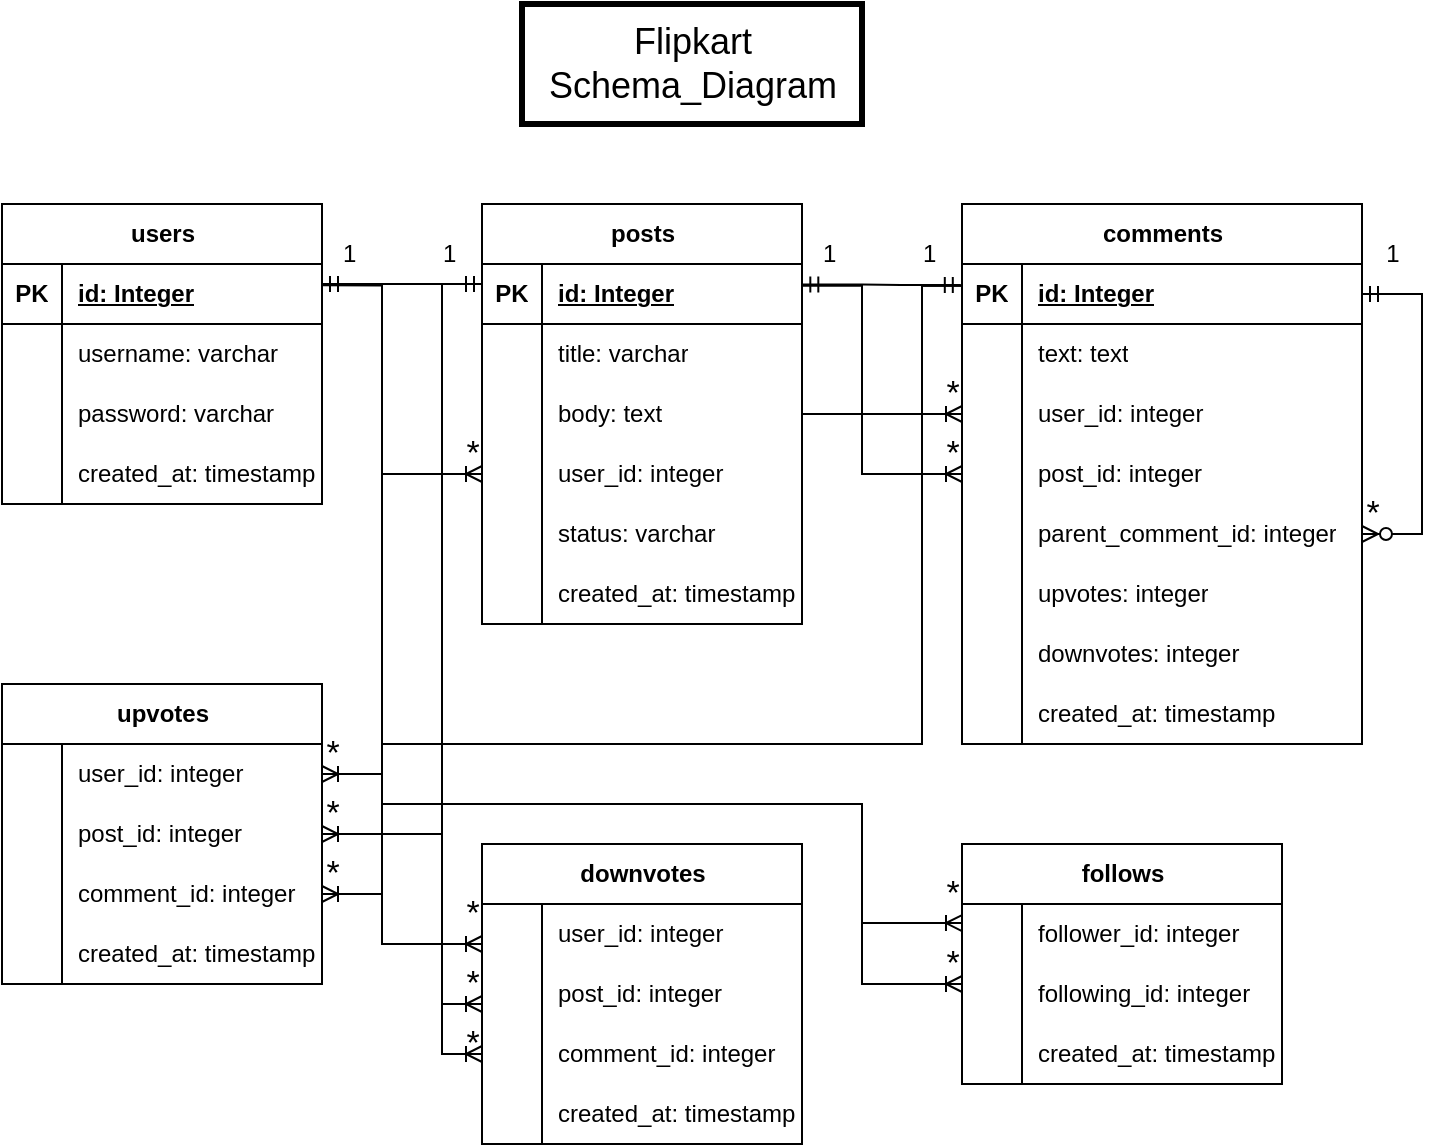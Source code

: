 <mxfile version="21.2.0" type="github">
  <diagram name="Page-1" id="74h5eq18-0JXJP73Q0yJ">
    <mxGraphModel dx="1272" dy="821" grid="1" gridSize="10" guides="1" tooltips="1" connect="1" arrows="1" fold="1" page="1" pageScale="1" pageWidth="850" pageHeight="1100" math="0" shadow="0">
      <root>
        <mxCell id="0" />
        <mxCell id="1" parent="0" />
        <mxCell id="cVCFdXQ4bAkMoIGnFbqg-1" value="users" style="shape=table;startSize=30;container=1;collapsible=1;childLayout=tableLayout;fixedRows=1;rowLines=0;fontStyle=1;align=center;resizeLast=1;html=1;" vertex="1" parent="1">
          <mxGeometry x="90" y="120" width="160" height="150" as="geometry" />
        </mxCell>
        <mxCell id="cVCFdXQ4bAkMoIGnFbqg-2" value="" style="shape=tableRow;horizontal=0;startSize=0;swimlaneHead=0;swimlaneBody=0;fillColor=none;collapsible=0;dropTarget=0;points=[[0,0.5],[1,0.5]];portConstraint=eastwest;top=0;left=0;right=0;bottom=1;" vertex="1" parent="cVCFdXQ4bAkMoIGnFbqg-1">
          <mxGeometry y="30" width="160" height="30" as="geometry" />
        </mxCell>
        <mxCell id="cVCFdXQ4bAkMoIGnFbqg-3" value="PK" style="shape=partialRectangle;connectable=0;fillColor=none;top=0;left=0;bottom=0;right=0;fontStyle=1;overflow=hidden;whiteSpace=wrap;html=1;" vertex="1" parent="cVCFdXQ4bAkMoIGnFbqg-2">
          <mxGeometry width="30" height="30" as="geometry">
            <mxRectangle width="30" height="30" as="alternateBounds" />
          </mxGeometry>
        </mxCell>
        <mxCell id="cVCFdXQ4bAkMoIGnFbqg-4" value="id: Integer" style="shape=partialRectangle;connectable=0;fillColor=none;top=0;left=0;bottom=0;right=0;align=left;spacingLeft=6;fontStyle=5;overflow=hidden;whiteSpace=wrap;html=1;" vertex="1" parent="cVCFdXQ4bAkMoIGnFbqg-2">
          <mxGeometry x="30" width="130" height="30" as="geometry">
            <mxRectangle width="130" height="30" as="alternateBounds" />
          </mxGeometry>
        </mxCell>
        <mxCell id="cVCFdXQ4bAkMoIGnFbqg-5" value="" style="shape=tableRow;horizontal=0;startSize=0;swimlaneHead=0;swimlaneBody=0;fillColor=none;collapsible=0;dropTarget=0;points=[[0,0.5],[1,0.5]];portConstraint=eastwest;top=0;left=0;right=0;bottom=0;" vertex="1" parent="cVCFdXQ4bAkMoIGnFbqg-1">
          <mxGeometry y="60" width="160" height="30" as="geometry" />
        </mxCell>
        <mxCell id="cVCFdXQ4bAkMoIGnFbqg-6" value="" style="shape=partialRectangle;connectable=0;fillColor=none;top=0;left=0;bottom=0;right=0;editable=1;overflow=hidden;whiteSpace=wrap;html=1;" vertex="1" parent="cVCFdXQ4bAkMoIGnFbqg-5">
          <mxGeometry width="30" height="30" as="geometry">
            <mxRectangle width="30" height="30" as="alternateBounds" />
          </mxGeometry>
        </mxCell>
        <mxCell id="cVCFdXQ4bAkMoIGnFbqg-7" value="username: varchar" style="shape=partialRectangle;connectable=0;fillColor=none;top=0;left=0;bottom=0;right=0;align=left;spacingLeft=6;overflow=hidden;whiteSpace=wrap;html=1;" vertex="1" parent="cVCFdXQ4bAkMoIGnFbqg-5">
          <mxGeometry x="30" width="130" height="30" as="geometry">
            <mxRectangle width="130" height="30" as="alternateBounds" />
          </mxGeometry>
        </mxCell>
        <mxCell id="cVCFdXQ4bAkMoIGnFbqg-8" value="" style="shape=tableRow;horizontal=0;startSize=0;swimlaneHead=0;swimlaneBody=0;fillColor=none;collapsible=0;dropTarget=0;points=[[0,0.5],[1,0.5]];portConstraint=eastwest;top=0;left=0;right=0;bottom=0;" vertex="1" parent="cVCFdXQ4bAkMoIGnFbqg-1">
          <mxGeometry y="90" width="160" height="30" as="geometry" />
        </mxCell>
        <mxCell id="cVCFdXQ4bAkMoIGnFbqg-9" value="" style="shape=partialRectangle;connectable=0;fillColor=none;top=0;left=0;bottom=0;right=0;editable=1;overflow=hidden;whiteSpace=wrap;html=1;" vertex="1" parent="cVCFdXQ4bAkMoIGnFbqg-8">
          <mxGeometry width="30" height="30" as="geometry">
            <mxRectangle width="30" height="30" as="alternateBounds" />
          </mxGeometry>
        </mxCell>
        <mxCell id="cVCFdXQ4bAkMoIGnFbqg-10" value="password: varchar" style="shape=partialRectangle;connectable=0;fillColor=none;top=0;left=0;bottom=0;right=0;align=left;spacingLeft=6;overflow=hidden;whiteSpace=wrap;html=1;" vertex="1" parent="cVCFdXQ4bAkMoIGnFbqg-8">
          <mxGeometry x="30" width="130" height="30" as="geometry">
            <mxRectangle width="130" height="30" as="alternateBounds" />
          </mxGeometry>
        </mxCell>
        <mxCell id="cVCFdXQ4bAkMoIGnFbqg-11" value="" style="shape=tableRow;horizontal=0;startSize=0;swimlaneHead=0;swimlaneBody=0;fillColor=none;collapsible=0;dropTarget=0;points=[[0,0.5],[1,0.5]];portConstraint=eastwest;top=0;left=0;right=0;bottom=0;" vertex="1" parent="cVCFdXQ4bAkMoIGnFbqg-1">
          <mxGeometry y="120" width="160" height="30" as="geometry" />
        </mxCell>
        <mxCell id="cVCFdXQ4bAkMoIGnFbqg-12" value="" style="shape=partialRectangle;connectable=0;fillColor=none;top=0;left=0;bottom=0;right=0;editable=1;overflow=hidden;whiteSpace=wrap;html=1;" vertex="1" parent="cVCFdXQ4bAkMoIGnFbqg-11">
          <mxGeometry width="30" height="30" as="geometry">
            <mxRectangle width="30" height="30" as="alternateBounds" />
          </mxGeometry>
        </mxCell>
        <mxCell id="cVCFdXQ4bAkMoIGnFbqg-13" value="created_at: timestamp" style="shape=partialRectangle;connectable=0;fillColor=none;top=0;left=0;bottom=0;right=0;align=left;spacingLeft=6;overflow=hidden;whiteSpace=wrap;html=1;" vertex="1" parent="cVCFdXQ4bAkMoIGnFbqg-11">
          <mxGeometry x="30" width="130" height="30" as="geometry">
            <mxRectangle width="130" height="30" as="alternateBounds" />
          </mxGeometry>
        </mxCell>
        <mxCell id="cVCFdXQ4bAkMoIGnFbqg-14" value="posts" style="shape=table;startSize=30;container=1;collapsible=1;childLayout=tableLayout;fixedRows=1;rowLines=0;fontStyle=1;align=center;resizeLast=1;html=1;" vertex="1" parent="1">
          <mxGeometry x="330" y="120" width="160" height="210" as="geometry" />
        </mxCell>
        <mxCell id="cVCFdXQ4bAkMoIGnFbqg-15" value="" style="shape=tableRow;horizontal=0;startSize=0;swimlaneHead=0;swimlaneBody=0;fillColor=none;collapsible=0;dropTarget=0;points=[[0,0.5],[1,0.5]];portConstraint=eastwest;top=0;left=0;right=0;bottom=1;" vertex="1" parent="cVCFdXQ4bAkMoIGnFbqg-14">
          <mxGeometry y="30" width="160" height="30" as="geometry" />
        </mxCell>
        <mxCell id="cVCFdXQ4bAkMoIGnFbqg-16" value="PK" style="shape=partialRectangle;connectable=0;fillColor=none;top=0;left=0;bottom=0;right=0;fontStyle=1;overflow=hidden;whiteSpace=wrap;html=1;" vertex="1" parent="cVCFdXQ4bAkMoIGnFbqg-15">
          <mxGeometry width="30" height="30" as="geometry">
            <mxRectangle width="30" height="30" as="alternateBounds" />
          </mxGeometry>
        </mxCell>
        <mxCell id="cVCFdXQ4bAkMoIGnFbqg-17" value="id: Integer" style="shape=partialRectangle;connectable=0;fillColor=none;top=0;left=0;bottom=0;right=0;align=left;spacingLeft=6;fontStyle=5;overflow=hidden;whiteSpace=wrap;html=1;" vertex="1" parent="cVCFdXQ4bAkMoIGnFbqg-15">
          <mxGeometry x="30" width="130" height="30" as="geometry">
            <mxRectangle width="130" height="30" as="alternateBounds" />
          </mxGeometry>
        </mxCell>
        <mxCell id="cVCFdXQ4bAkMoIGnFbqg-18" value="" style="shape=tableRow;horizontal=0;startSize=0;swimlaneHead=0;swimlaneBody=0;fillColor=none;collapsible=0;dropTarget=0;points=[[0,0.5],[1,0.5]];portConstraint=eastwest;top=0;left=0;right=0;bottom=0;" vertex="1" parent="cVCFdXQ4bAkMoIGnFbqg-14">
          <mxGeometry y="60" width="160" height="30" as="geometry" />
        </mxCell>
        <mxCell id="cVCFdXQ4bAkMoIGnFbqg-19" value="" style="shape=partialRectangle;connectable=0;fillColor=none;top=0;left=0;bottom=0;right=0;editable=1;overflow=hidden;whiteSpace=wrap;html=1;" vertex="1" parent="cVCFdXQ4bAkMoIGnFbqg-18">
          <mxGeometry width="30" height="30" as="geometry">
            <mxRectangle width="30" height="30" as="alternateBounds" />
          </mxGeometry>
        </mxCell>
        <mxCell id="cVCFdXQ4bAkMoIGnFbqg-20" value="title: varchar" style="shape=partialRectangle;connectable=0;fillColor=none;top=0;left=0;bottom=0;right=0;align=left;spacingLeft=6;overflow=hidden;whiteSpace=wrap;html=1;" vertex="1" parent="cVCFdXQ4bAkMoIGnFbqg-18">
          <mxGeometry x="30" width="130" height="30" as="geometry">
            <mxRectangle width="130" height="30" as="alternateBounds" />
          </mxGeometry>
        </mxCell>
        <mxCell id="cVCFdXQ4bAkMoIGnFbqg-21" value="" style="shape=tableRow;horizontal=0;startSize=0;swimlaneHead=0;swimlaneBody=0;fillColor=none;collapsible=0;dropTarget=0;points=[[0,0.5],[1,0.5]];portConstraint=eastwest;top=0;left=0;right=0;bottom=0;" vertex="1" parent="cVCFdXQ4bAkMoIGnFbqg-14">
          <mxGeometry y="90" width="160" height="30" as="geometry" />
        </mxCell>
        <mxCell id="cVCFdXQ4bAkMoIGnFbqg-22" value="" style="shape=partialRectangle;connectable=0;fillColor=none;top=0;left=0;bottom=0;right=0;editable=1;overflow=hidden;whiteSpace=wrap;html=1;" vertex="1" parent="cVCFdXQ4bAkMoIGnFbqg-21">
          <mxGeometry width="30" height="30" as="geometry">
            <mxRectangle width="30" height="30" as="alternateBounds" />
          </mxGeometry>
        </mxCell>
        <mxCell id="cVCFdXQ4bAkMoIGnFbqg-23" value="body: text" style="shape=partialRectangle;connectable=0;fillColor=none;top=0;left=0;bottom=0;right=0;align=left;spacingLeft=6;overflow=hidden;whiteSpace=wrap;html=1;" vertex="1" parent="cVCFdXQ4bAkMoIGnFbqg-21">
          <mxGeometry x="30" width="130" height="30" as="geometry">
            <mxRectangle width="130" height="30" as="alternateBounds" />
          </mxGeometry>
        </mxCell>
        <mxCell id="cVCFdXQ4bAkMoIGnFbqg-24" value="" style="shape=tableRow;horizontal=0;startSize=0;swimlaneHead=0;swimlaneBody=0;fillColor=none;collapsible=0;dropTarget=0;points=[[0,0.5],[1,0.5]];portConstraint=eastwest;top=0;left=0;right=0;bottom=0;" vertex="1" parent="cVCFdXQ4bAkMoIGnFbqg-14">
          <mxGeometry y="120" width="160" height="30" as="geometry" />
        </mxCell>
        <mxCell id="cVCFdXQ4bAkMoIGnFbqg-25" value="" style="shape=partialRectangle;connectable=0;fillColor=none;top=0;left=0;bottom=0;right=0;editable=1;overflow=hidden;whiteSpace=wrap;html=1;" vertex="1" parent="cVCFdXQ4bAkMoIGnFbqg-24">
          <mxGeometry width="30" height="30" as="geometry">
            <mxRectangle width="30" height="30" as="alternateBounds" />
          </mxGeometry>
        </mxCell>
        <mxCell id="cVCFdXQ4bAkMoIGnFbqg-26" value="user_id: integer" style="shape=partialRectangle;connectable=0;fillColor=none;top=0;left=0;bottom=0;right=0;align=left;spacingLeft=6;overflow=hidden;whiteSpace=wrap;html=1;" vertex="1" parent="cVCFdXQ4bAkMoIGnFbqg-24">
          <mxGeometry x="30" width="130" height="30" as="geometry">
            <mxRectangle width="130" height="30" as="alternateBounds" />
          </mxGeometry>
        </mxCell>
        <mxCell id="cVCFdXQ4bAkMoIGnFbqg-67" value="" style="shape=tableRow;horizontal=0;startSize=0;swimlaneHead=0;swimlaneBody=0;fillColor=none;collapsible=0;dropTarget=0;points=[[0,0.5],[1,0.5]];portConstraint=eastwest;top=0;left=0;right=0;bottom=0;" vertex="1" parent="cVCFdXQ4bAkMoIGnFbqg-14">
          <mxGeometry y="150" width="160" height="30" as="geometry" />
        </mxCell>
        <mxCell id="cVCFdXQ4bAkMoIGnFbqg-68" value="" style="shape=partialRectangle;connectable=0;fillColor=none;top=0;left=0;bottom=0;right=0;editable=1;overflow=hidden;whiteSpace=wrap;html=1;" vertex="1" parent="cVCFdXQ4bAkMoIGnFbqg-67">
          <mxGeometry width="30" height="30" as="geometry">
            <mxRectangle width="30" height="30" as="alternateBounds" />
          </mxGeometry>
        </mxCell>
        <mxCell id="cVCFdXQ4bAkMoIGnFbqg-69" value="status: varchar" style="shape=partialRectangle;connectable=0;fillColor=none;top=0;left=0;bottom=0;right=0;align=left;spacingLeft=6;overflow=hidden;whiteSpace=wrap;html=1;" vertex="1" parent="cVCFdXQ4bAkMoIGnFbqg-67">
          <mxGeometry x="30" width="130" height="30" as="geometry">
            <mxRectangle width="130" height="30" as="alternateBounds" />
          </mxGeometry>
        </mxCell>
        <mxCell id="cVCFdXQ4bAkMoIGnFbqg-70" value="" style="shape=tableRow;horizontal=0;startSize=0;swimlaneHead=0;swimlaneBody=0;fillColor=none;collapsible=0;dropTarget=0;points=[[0,0.5],[1,0.5]];portConstraint=eastwest;top=0;left=0;right=0;bottom=0;" vertex="1" parent="cVCFdXQ4bAkMoIGnFbqg-14">
          <mxGeometry y="180" width="160" height="30" as="geometry" />
        </mxCell>
        <mxCell id="cVCFdXQ4bAkMoIGnFbqg-71" value="" style="shape=partialRectangle;connectable=0;fillColor=none;top=0;left=0;bottom=0;right=0;editable=1;overflow=hidden;whiteSpace=wrap;html=1;" vertex="1" parent="cVCFdXQ4bAkMoIGnFbqg-70">
          <mxGeometry width="30" height="30" as="geometry">
            <mxRectangle width="30" height="30" as="alternateBounds" />
          </mxGeometry>
        </mxCell>
        <mxCell id="cVCFdXQ4bAkMoIGnFbqg-72" value="created_at: timestamp" style="shape=partialRectangle;connectable=0;fillColor=none;top=0;left=0;bottom=0;right=0;align=left;spacingLeft=6;overflow=hidden;whiteSpace=wrap;html=1;" vertex="1" parent="cVCFdXQ4bAkMoIGnFbqg-70">
          <mxGeometry x="30" width="130" height="30" as="geometry">
            <mxRectangle width="130" height="30" as="alternateBounds" />
          </mxGeometry>
        </mxCell>
        <mxCell id="cVCFdXQ4bAkMoIGnFbqg-27" value="upvotes" style="shape=table;startSize=30;container=1;collapsible=1;childLayout=tableLayout;fixedRows=1;rowLines=0;fontStyle=1;align=center;resizeLast=1;html=1;" vertex="1" parent="1">
          <mxGeometry x="90" y="360" width="160" height="150" as="geometry" />
        </mxCell>
        <mxCell id="cVCFdXQ4bAkMoIGnFbqg-31" value="" style="shape=tableRow;horizontal=0;startSize=0;swimlaneHead=0;swimlaneBody=0;fillColor=none;collapsible=0;dropTarget=0;points=[[0,0.5],[1,0.5]];portConstraint=eastwest;top=0;left=0;right=0;bottom=0;" vertex="1" parent="cVCFdXQ4bAkMoIGnFbqg-27">
          <mxGeometry y="30" width="160" height="30" as="geometry" />
        </mxCell>
        <mxCell id="cVCFdXQ4bAkMoIGnFbqg-32" value="" style="shape=partialRectangle;connectable=0;fillColor=none;top=0;left=0;bottom=0;right=0;editable=1;overflow=hidden;whiteSpace=wrap;html=1;" vertex="1" parent="cVCFdXQ4bAkMoIGnFbqg-31">
          <mxGeometry width="30" height="30" as="geometry">
            <mxRectangle width="30" height="30" as="alternateBounds" />
          </mxGeometry>
        </mxCell>
        <mxCell id="cVCFdXQ4bAkMoIGnFbqg-33" value="user_id: integer" style="shape=partialRectangle;connectable=0;fillColor=none;top=0;left=0;bottom=0;right=0;align=left;spacingLeft=6;overflow=hidden;whiteSpace=wrap;html=1;" vertex="1" parent="cVCFdXQ4bAkMoIGnFbqg-31">
          <mxGeometry x="30" width="130" height="30" as="geometry">
            <mxRectangle width="130" height="30" as="alternateBounds" />
          </mxGeometry>
        </mxCell>
        <mxCell id="cVCFdXQ4bAkMoIGnFbqg-34" value="" style="shape=tableRow;horizontal=0;startSize=0;swimlaneHead=0;swimlaneBody=0;fillColor=none;collapsible=0;dropTarget=0;points=[[0,0.5],[1,0.5]];portConstraint=eastwest;top=0;left=0;right=0;bottom=0;" vertex="1" parent="cVCFdXQ4bAkMoIGnFbqg-27">
          <mxGeometry y="60" width="160" height="30" as="geometry" />
        </mxCell>
        <mxCell id="cVCFdXQ4bAkMoIGnFbqg-35" value="" style="shape=partialRectangle;connectable=0;fillColor=none;top=0;left=0;bottom=0;right=0;editable=1;overflow=hidden;whiteSpace=wrap;html=1;" vertex="1" parent="cVCFdXQ4bAkMoIGnFbqg-34">
          <mxGeometry width="30" height="30" as="geometry">
            <mxRectangle width="30" height="30" as="alternateBounds" />
          </mxGeometry>
        </mxCell>
        <mxCell id="cVCFdXQ4bAkMoIGnFbqg-36" value="post_id: integer" style="shape=partialRectangle;connectable=0;fillColor=none;top=0;left=0;bottom=0;right=0;align=left;spacingLeft=6;overflow=hidden;whiteSpace=wrap;html=1;" vertex="1" parent="cVCFdXQ4bAkMoIGnFbqg-34">
          <mxGeometry x="30" width="130" height="30" as="geometry">
            <mxRectangle width="130" height="30" as="alternateBounds" />
          </mxGeometry>
        </mxCell>
        <mxCell id="cVCFdXQ4bAkMoIGnFbqg-37" value="" style="shape=tableRow;horizontal=0;startSize=0;swimlaneHead=0;swimlaneBody=0;fillColor=none;collapsible=0;dropTarget=0;points=[[0,0.5],[1,0.5]];portConstraint=eastwest;top=0;left=0;right=0;bottom=0;" vertex="1" parent="cVCFdXQ4bAkMoIGnFbqg-27">
          <mxGeometry y="90" width="160" height="30" as="geometry" />
        </mxCell>
        <mxCell id="cVCFdXQ4bAkMoIGnFbqg-38" value="" style="shape=partialRectangle;connectable=0;fillColor=none;top=0;left=0;bottom=0;right=0;editable=1;overflow=hidden;whiteSpace=wrap;html=1;" vertex="1" parent="cVCFdXQ4bAkMoIGnFbqg-37">
          <mxGeometry width="30" height="30" as="geometry">
            <mxRectangle width="30" height="30" as="alternateBounds" />
          </mxGeometry>
        </mxCell>
        <mxCell id="cVCFdXQ4bAkMoIGnFbqg-39" value="comment_id: integer" style="shape=partialRectangle;connectable=0;fillColor=none;top=0;left=0;bottom=0;right=0;align=left;spacingLeft=6;overflow=hidden;whiteSpace=wrap;html=1;" vertex="1" parent="cVCFdXQ4bAkMoIGnFbqg-37">
          <mxGeometry x="30" width="130" height="30" as="geometry">
            <mxRectangle width="130" height="30" as="alternateBounds" />
          </mxGeometry>
        </mxCell>
        <mxCell id="cVCFdXQ4bAkMoIGnFbqg-86" value="" style="shape=tableRow;horizontal=0;startSize=0;swimlaneHead=0;swimlaneBody=0;fillColor=none;collapsible=0;dropTarget=0;points=[[0,0.5],[1,0.5]];portConstraint=eastwest;top=0;left=0;right=0;bottom=0;" vertex="1" parent="cVCFdXQ4bAkMoIGnFbqg-27">
          <mxGeometry y="120" width="160" height="30" as="geometry" />
        </mxCell>
        <mxCell id="cVCFdXQ4bAkMoIGnFbqg-87" value="" style="shape=partialRectangle;connectable=0;fillColor=none;top=0;left=0;bottom=0;right=0;editable=1;overflow=hidden;whiteSpace=wrap;html=1;" vertex="1" parent="cVCFdXQ4bAkMoIGnFbqg-86">
          <mxGeometry width="30" height="30" as="geometry">
            <mxRectangle width="30" height="30" as="alternateBounds" />
          </mxGeometry>
        </mxCell>
        <mxCell id="cVCFdXQ4bAkMoIGnFbqg-88" value="created_at: timestamp" style="shape=partialRectangle;connectable=0;fillColor=none;top=0;left=0;bottom=0;right=0;align=left;spacingLeft=6;overflow=hidden;whiteSpace=wrap;html=1;" vertex="1" parent="cVCFdXQ4bAkMoIGnFbqg-86">
          <mxGeometry x="30" width="130" height="30" as="geometry">
            <mxRectangle width="130" height="30" as="alternateBounds" />
          </mxGeometry>
        </mxCell>
        <mxCell id="cVCFdXQ4bAkMoIGnFbqg-40" value="downvotes" style="shape=table;startSize=30;container=1;collapsible=1;childLayout=tableLayout;fixedRows=1;rowLines=0;fontStyle=1;align=center;resizeLast=1;html=1;" vertex="1" parent="1">
          <mxGeometry x="330" y="440" width="160" height="150" as="geometry" />
        </mxCell>
        <mxCell id="cVCFdXQ4bAkMoIGnFbqg-44" value="" style="shape=tableRow;horizontal=0;startSize=0;swimlaneHead=0;swimlaneBody=0;fillColor=none;collapsible=0;dropTarget=0;points=[[0,0.5],[1,0.5]];portConstraint=eastwest;top=0;left=0;right=0;bottom=0;" vertex="1" parent="cVCFdXQ4bAkMoIGnFbqg-40">
          <mxGeometry y="30" width="160" height="30" as="geometry" />
        </mxCell>
        <mxCell id="cVCFdXQ4bAkMoIGnFbqg-45" value="" style="shape=partialRectangle;connectable=0;fillColor=none;top=0;left=0;bottom=0;right=0;editable=1;overflow=hidden;whiteSpace=wrap;html=1;" vertex="1" parent="cVCFdXQ4bAkMoIGnFbqg-44">
          <mxGeometry width="30" height="30" as="geometry">
            <mxRectangle width="30" height="30" as="alternateBounds" />
          </mxGeometry>
        </mxCell>
        <mxCell id="cVCFdXQ4bAkMoIGnFbqg-46" value="user_id: integer" style="shape=partialRectangle;connectable=0;fillColor=none;top=0;left=0;bottom=0;right=0;align=left;spacingLeft=6;overflow=hidden;whiteSpace=wrap;html=1;" vertex="1" parent="cVCFdXQ4bAkMoIGnFbqg-44">
          <mxGeometry x="30" width="130" height="30" as="geometry">
            <mxRectangle width="130" height="30" as="alternateBounds" />
          </mxGeometry>
        </mxCell>
        <mxCell id="cVCFdXQ4bAkMoIGnFbqg-47" value="" style="shape=tableRow;horizontal=0;startSize=0;swimlaneHead=0;swimlaneBody=0;fillColor=none;collapsible=0;dropTarget=0;points=[[0,0.5],[1,0.5]];portConstraint=eastwest;top=0;left=0;right=0;bottom=0;" vertex="1" parent="cVCFdXQ4bAkMoIGnFbqg-40">
          <mxGeometry y="60" width="160" height="30" as="geometry" />
        </mxCell>
        <mxCell id="cVCFdXQ4bAkMoIGnFbqg-48" value="" style="shape=partialRectangle;connectable=0;fillColor=none;top=0;left=0;bottom=0;right=0;editable=1;overflow=hidden;whiteSpace=wrap;html=1;" vertex="1" parent="cVCFdXQ4bAkMoIGnFbqg-47">
          <mxGeometry width="30" height="30" as="geometry">
            <mxRectangle width="30" height="30" as="alternateBounds" />
          </mxGeometry>
        </mxCell>
        <mxCell id="cVCFdXQ4bAkMoIGnFbqg-49" value="post_id: integer" style="shape=partialRectangle;connectable=0;fillColor=none;top=0;left=0;bottom=0;right=0;align=left;spacingLeft=6;overflow=hidden;whiteSpace=wrap;html=1;" vertex="1" parent="cVCFdXQ4bAkMoIGnFbqg-47">
          <mxGeometry x="30" width="130" height="30" as="geometry">
            <mxRectangle width="130" height="30" as="alternateBounds" />
          </mxGeometry>
        </mxCell>
        <mxCell id="cVCFdXQ4bAkMoIGnFbqg-50" value="" style="shape=tableRow;horizontal=0;startSize=0;swimlaneHead=0;swimlaneBody=0;fillColor=none;collapsible=0;dropTarget=0;points=[[0,0.5],[1,0.5]];portConstraint=eastwest;top=0;left=0;right=0;bottom=0;" vertex="1" parent="cVCFdXQ4bAkMoIGnFbqg-40">
          <mxGeometry y="90" width="160" height="30" as="geometry" />
        </mxCell>
        <mxCell id="cVCFdXQ4bAkMoIGnFbqg-51" value="" style="shape=partialRectangle;connectable=0;fillColor=none;top=0;left=0;bottom=0;right=0;editable=1;overflow=hidden;whiteSpace=wrap;html=1;" vertex="1" parent="cVCFdXQ4bAkMoIGnFbqg-50">
          <mxGeometry width="30" height="30" as="geometry">
            <mxRectangle width="30" height="30" as="alternateBounds" />
          </mxGeometry>
        </mxCell>
        <mxCell id="cVCFdXQ4bAkMoIGnFbqg-52" value="comment_id: integer" style="shape=partialRectangle;connectable=0;fillColor=none;top=0;left=0;bottom=0;right=0;align=left;spacingLeft=6;overflow=hidden;whiteSpace=wrap;html=1;" vertex="1" parent="cVCFdXQ4bAkMoIGnFbqg-50">
          <mxGeometry x="30" width="130" height="30" as="geometry">
            <mxRectangle width="130" height="30" as="alternateBounds" />
          </mxGeometry>
        </mxCell>
        <mxCell id="cVCFdXQ4bAkMoIGnFbqg-83" value="" style="shape=tableRow;horizontal=0;startSize=0;swimlaneHead=0;swimlaneBody=0;fillColor=none;collapsible=0;dropTarget=0;points=[[0,0.5],[1,0.5]];portConstraint=eastwest;top=0;left=0;right=0;bottom=0;" vertex="1" parent="cVCFdXQ4bAkMoIGnFbqg-40">
          <mxGeometry y="120" width="160" height="30" as="geometry" />
        </mxCell>
        <mxCell id="cVCFdXQ4bAkMoIGnFbqg-84" value="" style="shape=partialRectangle;connectable=0;fillColor=none;top=0;left=0;bottom=0;right=0;editable=1;overflow=hidden;whiteSpace=wrap;html=1;" vertex="1" parent="cVCFdXQ4bAkMoIGnFbqg-83">
          <mxGeometry width="30" height="30" as="geometry">
            <mxRectangle width="30" height="30" as="alternateBounds" />
          </mxGeometry>
        </mxCell>
        <mxCell id="cVCFdXQ4bAkMoIGnFbqg-85" value="created_at: timestamp" style="shape=partialRectangle;connectable=0;fillColor=none;top=0;left=0;bottom=0;right=0;align=left;spacingLeft=6;overflow=hidden;whiteSpace=wrap;html=1;" vertex="1" parent="cVCFdXQ4bAkMoIGnFbqg-83">
          <mxGeometry x="30" width="130" height="30" as="geometry">
            <mxRectangle width="130" height="30" as="alternateBounds" />
          </mxGeometry>
        </mxCell>
        <mxCell id="cVCFdXQ4bAkMoIGnFbqg-53" value="comments" style="shape=table;startSize=30;container=1;collapsible=1;childLayout=tableLayout;fixedRows=1;rowLines=0;fontStyle=1;align=center;resizeLast=1;html=1;" vertex="1" parent="1">
          <mxGeometry x="570" y="120" width="200" height="270" as="geometry" />
        </mxCell>
        <mxCell id="cVCFdXQ4bAkMoIGnFbqg-54" value="" style="shape=tableRow;horizontal=0;startSize=0;swimlaneHead=0;swimlaneBody=0;fillColor=none;collapsible=0;dropTarget=0;points=[[0,0.5],[1,0.5]];portConstraint=eastwest;top=0;left=0;right=0;bottom=1;" vertex="1" parent="cVCFdXQ4bAkMoIGnFbqg-53">
          <mxGeometry y="30" width="200" height="30" as="geometry" />
        </mxCell>
        <mxCell id="cVCFdXQ4bAkMoIGnFbqg-55" value="PK" style="shape=partialRectangle;connectable=0;fillColor=none;top=0;left=0;bottom=0;right=0;fontStyle=1;overflow=hidden;whiteSpace=wrap;html=1;" vertex="1" parent="cVCFdXQ4bAkMoIGnFbqg-54">
          <mxGeometry width="30" height="30" as="geometry">
            <mxRectangle width="30" height="30" as="alternateBounds" />
          </mxGeometry>
        </mxCell>
        <mxCell id="cVCFdXQ4bAkMoIGnFbqg-56" value="id: Integer" style="shape=partialRectangle;connectable=0;fillColor=none;top=0;left=0;bottom=0;right=0;align=left;spacingLeft=6;fontStyle=5;overflow=hidden;whiteSpace=wrap;html=1;" vertex="1" parent="cVCFdXQ4bAkMoIGnFbqg-54">
          <mxGeometry x="30" width="170" height="30" as="geometry">
            <mxRectangle width="170" height="30" as="alternateBounds" />
          </mxGeometry>
        </mxCell>
        <mxCell id="cVCFdXQ4bAkMoIGnFbqg-57" value="" style="shape=tableRow;horizontal=0;startSize=0;swimlaneHead=0;swimlaneBody=0;fillColor=none;collapsible=0;dropTarget=0;points=[[0,0.5],[1,0.5]];portConstraint=eastwest;top=0;left=0;right=0;bottom=0;" vertex="1" parent="cVCFdXQ4bAkMoIGnFbqg-53">
          <mxGeometry y="60" width="200" height="30" as="geometry" />
        </mxCell>
        <mxCell id="cVCFdXQ4bAkMoIGnFbqg-58" value="" style="shape=partialRectangle;connectable=0;fillColor=none;top=0;left=0;bottom=0;right=0;editable=1;overflow=hidden;whiteSpace=wrap;html=1;" vertex="1" parent="cVCFdXQ4bAkMoIGnFbqg-57">
          <mxGeometry width="30" height="30" as="geometry">
            <mxRectangle width="30" height="30" as="alternateBounds" />
          </mxGeometry>
        </mxCell>
        <mxCell id="cVCFdXQ4bAkMoIGnFbqg-59" value="text: text" style="shape=partialRectangle;connectable=0;fillColor=none;top=0;left=0;bottom=0;right=0;align=left;spacingLeft=6;overflow=hidden;whiteSpace=wrap;html=1;" vertex="1" parent="cVCFdXQ4bAkMoIGnFbqg-57">
          <mxGeometry x="30" width="170" height="30" as="geometry">
            <mxRectangle width="170" height="30" as="alternateBounds" />
          </mxGeometry>
        </mxCell>
        <mxCell id="cVCFdXQ4bAkMoIGnFbqg-60" value="" style="shape=tableRow;horizontal=0;startSize=0;swimlaneHead=0;swimlaneBody=0;fillColor=none;collapsible=0;dropTarget=0;points=[[0,0.5],[1,0.5]];portConstraint=eastwest;top=0;left=0;right=0;bottom=0;" vertex="1" parent="cVCFdXQ4bAkMoIGnFbqg-53">
          <mxGeometry y="90" width="200" height="30" as="geometry" />
        </mxCell>
        <mxCell id="cVCFdXQ4bAkMoIGnFbqg-61" value="" style="shape=partialRectangle;connectable=0;fillColor=none;top=0;left=0;bottom=0;right=0;editable=1;overflow=hidden;whiteSpace=wrap;html=1;" vertex="1" parent="cVCFdXQ4bAkMoIGnFbqg-60">
          <mxGeometry width="30" height="30" as="geometry">
            <mxRectangle width="30" height="30" as="alternateBounds" />
          </mxGeometry>
        </mxCell>
        <mxCell id="cVCFdXQ4bAkMoIGnFbqg-62" value="user_id: integer" style="shape=partialRectangle;connectable=0;fillColor=none;top=0;left=0;bottom=0;right=0;align=left;spacingLeft=6;overflow=hidden;whiteSpace=wrap;html=1;" vertex="1" parent="cVCFdXQ4bAkMoIGnFbqg-60">
          <mxGeometry x="30" width="170" height="30" as="geometry">
            <mxRectangle width="170" height="30" as="alternateBounds" />
          </mxGeometry>
        </mxCell>
        <mxCell id="cVCFdXQ4bAkMoIGnFbqg-89" value="" style="shape=tableRow;horizontal=0;startSize=0;swimlaneHead=0;swimlaneBody=0;fillColor=none;collapsible=0;dropTarget=0;points=[[0,0.5],[1,0.5]];portConstraint=eastwest;top=0;left=0;right=0;bottom=0;" vertex="1" parent="cVCFdXQ4bAkMoIGnFbqg-53">
          <mxGeometry y="120" width="200" height="30" as="geometry" />
        </mxCell>
        <mxCell id="cVCFdXQ4bAkMoIGnFbqg-90" value="" style="shape=partialRectangle;connectable=0;fillColor=none;top=0;left=0;bottom=0;right=0;editable=1;overflow=hidden;whiteSpace=wrap;html=1;" vertex="1" parent="cVCFdXQ4bAkMoIGnFbqg-89">
          <mxGeometry width="30" height="30" as="geometry">
            <mxRectangle width="30" height="30" as="alternateBounds" />
          </mxGeometry>
        </mxCell>
        <mxCell id="cVCFdXQ4bAkMoIGnFbqg-91" value="post_id: integer" style="shape=partialRectangle;connectable=0;fillColor=none;top=0;left=0;bottom=0;right=0;align=left;spacingLeft=6;overflow=hidden;whiteSpace=wrap;html=1;" vertex="1" parent="cVCFdXQ4bAkMoIGnFbqg-89">
          <mxGeometry x="30" width="170" height="30" as="geometry">
            <mxRectangle width="170" height="30" as="alternateBounds" />
          </mxGeometry>
        </mxCell>
        <mxCell id="cVCFdXQ4bAkMoIGnFbqg-92" value="" style="shape=tableRow;horizontal=0;startSize=0;swimlaneHead=0;swimlaneBody=0;fillColor=none;collapsible=0;dropTarget=0;points=[[0,0.5],[1,0.5]];portConstraint=eastwest;top=0;left=0;right=0;bottom=0;" vertex="1" parent="cVCFdXQ4bAkMoIGnFbqg-53">
          <mxGeometry y="150" width="200" height="30" as="geometry" />
        </mxCell>
        <mxCell id="cVCFdXQ4bAkMoIGnFbqg-93" value="" style="shape=partialRectangle;connectable=0;fillColor=none;top=0;left=0;bottom=0;right=0;editable=1;overflow=hidden;whiteSpace=wrap;html=1;" vertex="1" parent="cVCFdXQ4bAkMoIGnFbqg-92">
          <mxGeometry width="30" height="30" as="geometry">
            <mxRectangle width="30" height="30" as="alternateBounds" />
          </mxGeometry>
        </mxCell>
        <mxCell id="cVCFdXQ4bAkMoIGnFbqg-94" value="parent_comment_id: integer" style="shape=partialRectangle;connectable=0;fillColor=none;top=0;left=0;bottom=0;right=0;align=left;spacingLeft=6;overflow=hidden;whiteSpace=wrap;html=1;" vertex="1" parent="cVCFdXQ4bAkMoIGnFbqg-92">
          <mxGeometry x="30" width="170" height="30" as="geometry">
            <mxRectangle width="170" height="30" as="alternateBounds" />
          </mxGeometry>
        </mxCell>
        <mxCell id="cVCFdXQ4bAkMoIGnFbqg-95" value="" style="shape=tableRow;horizontal=0;startSize=0;swimlaneHead=0;swimlaneBody=0;fillColor=none;collapsible=0;dropTarget=0;points=[[0,0.5],[1,0.5]];portConstraint=eastwest;top=0;left=0;right=0;bottom=0;" vertex="1" parent="cVCFdXQ4bAkMoIGnFbqg-53">
          <mxGeometry y="180" width="200" height="30" as="geometry" />
        </mxCell>
        <mxCell id="cVCFdXQ4bAkMoIGnFbqg-96" value="" style="shape=partialRectangle;connectable=0;fillColor=none;top=0;left=0;bottom=0;right=0;editable=1;overflow=hidden;whiteSpace=wrap;html=1;" vertex="1" parent="cVCFdXQ4bAkMoIGnFbqg-95">
          <mxGeometry width="30" height="30" as="geometry">
            <mxRectangle width="30" height="30" as="alternateBounds" />
          </mxGeometry>
        </mxCell>
        <mxCell id="cVCFdXQ4bAkMoIGnFbqg-97" value="upvotes: integer" style="shape=partialRectangle;connectable=0;fillColor=none;top=0;left=0;bottom=0;right=0;align=left;spacingLeft=6;overflow=hidden;whiteSpace=wrap;html=1;" vertex="1" parent="cVCFdXQ4bAkMoIGnFbqg-95">
          <mxGeometry x="30" width="170" height="30" as="geometry">
            <mxRectangle width="170" height="30" as="alternateBounds" />
          </mxGeometry>
        </mxCell>
        <mxCell id="cVCFdXQ4bAkMoIGnFbqg-98" value="" style="shape=tableRow;horizontal=0;startSize=0;swimlaneHead=0;swimlaneBody=0;fillColor=none;collapsible=0;dropTarget=0;points=[[0,0.5],[1,0.5]];portConstraint=eastwest;top=0;left=0;right=0;bottom=0;" vertex="1" parent="cVCFdXQ4bAkMoIGnFbqg-53">
          <mxGeometry y="210" width="200" height="30" as="geometry" />
        </mxCell>
        <mxCell id="cVCFdXQ4bAkMoIGnFbqg-99" value="" style="shape=partialRectangle;connectable=0;fillColor=none;top=0;left=0;bottom=0;right=0;editable=1;overflow=hidden;whiteSpace=wrap;html=1;" vertex="1" parent="cVCFdXQ4bAkMoIGnFbqg-98">
          <mxGeometry width="30" height="30" as="geometry">
            <mxRectangle width="30" height="30" as="alternateBounds" />
          </mxGeometry>
        </mxCell>
        <mxCell id="cVCFdXQ4bAkMoIGnFbqg-100" value="downvotes: integer" style="shape=partialRectangle;connectable=0;fillColor=none;top=0;left=0;bottom=0;right=0;align=left;spacingLeft=6;overflow=hidden;whiteSpace=wrap;html=1;" vertex="1" parent="cVCFdXQ4bAkMoIGnFbqg-98">
          <mxGeometry x="30" width="170" height="30" as="geometry">
            <mxRectangle width="170" height="30" as="alternateBounds" />
          </mxGeometry>
        </mxCell>
        <mxCell id="cVCFdXQ4bAkMoIGnFbqg-101" value="" style="shape=tableRow;horizontal=0;startSize=0;swimlaneHead=0;swimlaneBody=0;fillColor=none;collapsible=0;dropTarget=0;points=[[0,0.5],[1,0.5]];portConstraint=eastwest;top=0;left=0;right=0;bottom=0;" vertex="1" parent="cVCFdXQ4bAkMoIGnFbqg-53">
          <mxGeometry y="240" width="200" height="30" as="geometry" />
        </mxCell>
        <mxCell id="cVCFdXQ4bAkMoIGnFbqg-102" value="" style="shape=partialRectangle;connectable=0;fillColor=none;top=0;left=0;bottom=0;right=0;editable=1;overflow=hidden;whiteSpace=wrap;html=1;" vertex="1" parent="cVCFdXQ4bAkMoIGnFbqg-101">
          <mxGeometry width="30" height="30" as="geometry">
            <mxRectangle width="30" height="30" as="alternateBounds" />
          </mxGeometry>
        </mxCell>
        <mxCell id="cVCFdXQ4bAkMoIGnFbqg-103" value="created_at: timestamp" style="shape=partialRectangle;connectable=0;fillColor=none;top=0;left=0;bottom=0;right=0;align=left;spacingLeft=6;overflow=hidden;whiteSpace=wrap;html=1;" vertex="1" parent="cVCFdXQ4bAkMoIGnFbqg-101">
          <mxGeometry x="30" width="170" height="30" as="geometry">
            <mxRectangle width="170" height="30" as="alternateBounds" />
          </mxGeometry>
        </mxCell>
        <mxCell id="cVCFdXQ4bAkMoIGnFbqg-140" value="" style="edgeStyle=entityRelationEdgeStyle;fontSize=12;html=1;endArrow=ERzeroToMany;startArrow=ERmandOne;rounded=0;entryX=1;entryY=0.5;entryDx=0;entryDy=0;exitX=1;exitY=0.5;exitDx=0;exitDy=0;" edge="1" parent="cVCFdXQ4bAkMoIGnFbqg-53" source="cVCFdXQ4bAkMoIGnFbqg-54" target="cVCFdXQ4bAkMoIGnFbqg-92">
          <mxGeometry width="100" height="100" relative="1" as="geometry">
            <mxPoint x="190" y="330" as="sourcePoint" />
            <mxPoint x="290" y="230" as="targetPoint" />
          </mxGeometry>
        </mxCell>
        <mxCell id="cVCFdXQ4bAkMoIGnFbqg-104" value="follows" style="shape=table;startSize=30;container=1;collapsible=1;childLayout=tableLayout;fixedRows=1;rowLines=0;fontStyle=1;align=center;resizeLast=1;html=1;" vertex="1" parent="1">
          <mxGeometry x="570" y="440" width="160" height="120" as="geometry" />
        </mxCell>
        <mxCell id="cVCFdXQ4bAkMoIGnFbqg-108" value="" style="shape=tableRow;horizontal=0;startSize=0;swimlaneHead=0;swimlaneBody=0;fillColor=none;collapsible=0;dropTarget=0;points=[[0,0.5],[1,0.5]];portConstraint=eastwest;top=0;left=0;right=0;bottom=0;" vertex="1" parent="cVCFdXQ4bAkMoIGnFbqg-104">
          <mxGeometry y="30" width="160" height="30" as="geometry" />
        </mxCell>
        <mxCell id="cVCFdXQ4bAkMoIGnFbqg-109" value="" style="shape=partialRectangle;connectable=0;fillColor=none;top=0;left=0;bottom=0;right=0;editable=1;overflow=hidden;whiteSpace=wrap;html=1;" vertex="1" parent="cVCFdXQ4bAkMoIGnFbqg-108">
          <mxGeometry width="30" height="30" as="geometry">
            <mxRectangle width="30" height="30" as="alternateBounds" />
          </mxGeometry>
        </mxCell>
        <mxCell id="cVCFdXQ4bAkMoIGnFbqg-110" value="follower_id: integer" style="shape=partialRectangle;connectable=0;fillColor=none;top=0;left=0;bottom=0;right=0;align=left;spacingLeft=6;overflow=hidden;whiteSpace=wrap;html=1;" vertex="1" parent="cVCFdXQ4bAkMoIGnFbqg-108">
          <mxGeometry x="30" width="130" height="30" as="geometry">
            <mxRectangle width="130" height="30" as="alternateBounds" />
          </mxGeometry>
        </mxCell>
        <mxCell id="cVCFdXQ4bAkMoIGnFbqg-111" value="" style="shape=tableRow;horizontal=0;startSize=0;swimlaneHead=0;swimlaneBody=0;fillColor=none;collapsible=0;dropTarget=0;points=[[0,0.5],[1,0.5]];portConstraint=eastwest;top=0;left=0;right=0;bottom=0;" vertex="1" parent="cVCFdXQ4bAkMoIGnFbqg-104">
          <mxGeometry y="60" width="160" height="30" as="geometry" />
        </mxCell>
        <mxCell id="cVCFdXQ4bAkMoIGnFbqg-112" value="" style="shape=partialRectangle;connectable=0;fillColor=none;top=0;left=0;bottom=0;right=0;editable=1;overflow=hidden;whiteSpace=wrap;html=1;" vertex="1" parent="cVCFdXQ4bAkMoIGnFbqg-111">
          <mxGeometry width="30" height="30" as="geometry">
            <mxRectangle width="30" height="30" as="alternateBounds" />
          </mxGeometry>
        </mxCell>
        <mxCell id="cVCFdXQ4bAkMoIGnFbqg-113" value="following_id: integer" style="shape=partialRectangle;connectable=0;fillColor=none;top=0;left=0;bottom=0;right=0;align=left;spacingLeft=6;overflow=hidden;whiteSpace=wrap;html=1;" vertex="1" parent="cVCFdXQ4bAkMoIGnFbqg-111">
          <mxGeometry x="30" width="130" height="30" as="geometry">
            <mxRectangle width="130" height="30" as="alternateBounds" />
          </mxGeometry>
        </mxCell>
        <mxCell id="cVCFdXQ4bAkMoIGnFbqg-117" value="" style="shape=tableRow;horizontal=0;startSize=0;swimlaneHead=0;swimlaneBody=0;fillColor=none;collapsible=0;dropTarget=0;points=[[0,0.5],[1,0.5]];portConstraint=eastwest;top=0;left=0;right=0;bottom=0;" vertex="1" parent="cVCFdXQ4bAkMoIGnFbqg-104">
          <mxGeometry y="90" width="160" height="30" as="geometry" />
        </mxCell>
        <mxCell id="cVCFdXQ4bAkMoIGnFbqg-118" value="" style="shape=partialRectangle;connectable=0;fillColor=none;top=0;left=0;bottom=0;right=0;editable=1;overflow=hidden;whiteSpace=wrap;html=1;" vertex="1" parent="cVCFdXQ4bAkMoIGnFbqg-117">
          <mxGeometry width="30" height="30" as="geometry">
            <mxRectangle width="30" height="30" as="alternateBounds" />
          </mxGeometry>
        </mxCell>
        <mxCell id="cVCFdXQ4bAkMoIGnFbqg-119" value="created_at: timestamp" style="shape=partialRectangle;connectable=0;fillColor=none;top=0;left=0;bottom=0;right=0;align=left;spacingLeft=6;overflow=hidden;whiteSpace=wrap;html=1;" vertex="1" parent="cVCFdXQ4bAkMoIGnFbqg-117">
          <mxGeometry x="30" width="130" height="30" as="geometry">
            <mxRectangle width="130" height="30" as="alternateBounds" />
          </mxGeometry>
        </mxCell>
        <mxCell id="cVCFdXQ4bAkMoIGnFbqg-120" value="" style="edgeStyle=orthogonalEdgeStyle;fontSize=12;html=1;endArrow=ERoneToMany;rounded=0;entryX=0;entryY=0.5;entryDx=0;entryDy=0;" edge="1" parent="1" target="cVCFdXQ4bAkMoIGnFbqg-24">
          <mxGeometry width="100" height="100" relative="1" as="geometry">
            <mxPoint x="250" y="160" as="sourcePoint" />
            <mxPoint x="350" y="300" as="targetPoint" />
            <Array as="points">
              <mxPoint x="250" y="160" />
              <mxPoint x="280" y="160" />
              <mxPoint x="280" y="255" />
            </Array>
          </mxGeometry>
        </mxCell>
        <mxCell id="cVCFdXQ4bAkMoIGnFbqg-121" value="" style="edgeStyle=orthogonalEdgeStyle;fontSize=12;html=1;endArrow=ERoneToMany;rounded=0;entryX=1;entryY=0.5;entryDx=0;entryDy=0;" edge="1" parent="1" target="cVCFdXQ4bAkMoIGnFbqg-31">
          <mxGeometry width="100" height="100" relative="1" as="geometry">
            <mxPoint x="250" y="160" as="sourcePoint" />
            <mxPoint x="300" y="410" as="targetPoint" />
            <Array as="points">
              <mxPoint x="250" y="160" />
              <mxPoint x="280" y="160" />
              <mxPoint x="280" y="405" />
            </Array>
          </mxGeometry>
        </mxCell>
        <mxCell id="cVCFdXQ4bAkMoIGnFbqg-122" value="" style="edgeStyle=orthogonalEdgeStyle;fontSize=12;html=1;endArrow=ERoneToMany;rounded=0;entryX=1;entryY=0.5;entryDx=0;entryDy=0;" edge="1" parent="1" target="cVCFdXQ4bAkMoIGnFbqg-34">
          <mxGeometry width="100" height="100" relative="1" as="geometry">
            <mxPoint x="330" y="160" as="sourcePoint" />
            <mxPoint x="290" y="300" as="targetPoint" />
            <Array as="points">
              <mxPoint x="330" y="160" />
              <mxPoint x="310" y="160" />
              <mxPoint x="310" y="435" />
            </Array>
          </mxGeometry>
        </mxCell>
        <mxCell id="cVCFdXQ4bAkMoIGnFbqg-124" value="" style="edgeStyle=orthogonalEdgeStyle;fontSize=12;html=1;endArrow=ERoneToMany;rounded=0;exitX=1;exitY=1.028;exitDx=0;exitDy=0;entryX=1;entryY=0.5;entryDx=0;entryDy=0;exitPerimeter=0;" edge="1" parent="1" source="cVCFdXQ4bAkMoIGnFbqg-138" target="cVCFdXQ4bAkMoIGnFbqg-37">
          <mxGeometry width="100" height="100" relative="1" as="geometry">
            <mxPoint x="410" y="400" as="sourcePoint" />
            <mxPoint x="510" y="300" as="targetPoint" />
            <Array as="points">
              <mxPoint x="550" y="161" />
              <mxPoint x="550" y="390" />
              <mxPoint x="280" y="390" />
              <mxPoint x="280" y="465" />
            </Array>
          </mxGeometry>
        </mxCell>
        <mxCell id="cVCFdXQ4bAkMoIGnFbqg-125" value="" style="edgeStyle=orthogonalEdgeStyle;fontSize=12;html=1;endArrow=ERoneToMany;rounded=0;" edge="1" parent="1">
          <mxGeometry width="100" height="100" relative="1" as="geometry">
            <mxPoint x="250" y="160" as="sourcePoint" />
            <mxPoint x="570" y="510" as="targetPoint" />
            <Array as="points">
              <mxPoint x="250" y="160" />
              <mxPoint x="280" y="160" />
              <mxPoint x="280" y="420" />
              <mxPoint x="520" y="420" />
              <mxPoint x="520" y="510" />
            </Array>
          </mxGeometry>
        </mxCell>
        <mxCell id="cVCFdXQ4bAkMoIGnFbqg-126" value="" style="edgeStyle=orthogonalEdgeStyle;fontSize=12;html=1;endArrow=ERoneToMany;rounded=0;entryX=0;entryY=0.318;entryDx=0;entryDy=0;entryPerimeter=0;" edge="1" parent="1" target="cVCFdXQ4bAkMoIGnFbqg-108">
          <mxGeometry width="100" height="100" relative="1" as="geometry">
            <mxPoint x="250" y="160" as="sourcePoint" />
            <mxPoint x="560" y="480" as="targetPoint" />
            <Array as="points">
              <mxPoint x="250" y="160" />
              <mxPoint x="280" y="160" />
              <mxPoint x="280" y="420" />
              <mxPoint x="520" y="420" />
              <mxPoint x="520" y="480" />
            </Array>
          </mxGeometry>
        </mxCell>
        <mxCell id="cVCFdXQ4bAkMoIGnFbqg-127" value="" style="edgeStyle=orthogonalEdgeStyle;fontSize=12;html=1;endArrow=ERoneToMany;rounded=0;exitX=1.001;exitY=0.355;exitDx=0;exitDy=0;exitPerimeter=0;" edge="1" parent="1" source="cVCFdXQ4bAkMoIGnFbqg-2">
          <mxGeometry width="100" height="100" relative="1" as="geometry">
            <mxPoint x="380" y="310" as="sourcePoint" />
            <mxPoint x="330" y="490" as="targetPoint" />
            <Array as="points">
              <mxPoint x="280" y="161" />
              <mxPoint x="280" y="490" />
            </Array>
          </mxGeometry>
        </mxCell>
        <mxCell id="cVCFdXQ4bAkMoIGnFbqg-128" value="" style="edgeStyle=orthogonalEdgeStyle;fontSize=12;html=1;endArrow=ERoneToMany;rounded=0;" edge="1" parent="1">
          <mxGeometry width="100" height="100" relative="1" as="geometry">
            <mxPoint x="330" y="160" as="sourcePoint" />
            <mxPoint x="330" y="520" as="targetPoint" />
            <Array as="points">
              <mxPoint x="330" y="160" />
              <mxPoint x="310" y="160" />
              <mxPoint x="310" y="520" />
            </Array>
          </mxGeometry>
        </mxCell>
        <mxCell id="cVCFdXQ4bAkMoIGnFbqg-129" value="" style="edgeStyle=orthogonalEdgeStyle;fontSize=12;html=1;endArrow=ERoneToMany;rounded=0;entryX=0;entryY=0.5;entryDx=0;entryDy=0;exitX=0.994;exitY=1.028;exitDx=0;exitDy=0;exitPerimeter=0;" edge="1" parent="1" source="cVCFdXQ4bAkMoIGnFbqg-138" target="cVCFdXQ4bAkMoIGnFbqg-50">
          <mxGeometry width="100" height="100" relative="1" as="geometry">
            <mxPoint x="400" y="440" as="sourcePoint" />
            <mxPoint x="500" y="340" as="targetPoint" />
            <Array as="points">
              <mxPoint x="550" y="161" />
              <mxPoint x="550" y="390" />
              <mxPoint x="310" y="390" />
              <mxPoint x="310" y="545" />
            </Array>
          </mxGeometry>
        </mxCell>
        <mxCell id="cVCFdXQ4bAkMoIGnFbqg-130" value="1&amp;nbsp;" style="text;html=1;align=center;verticalAlign=middle;resizable=0;points=[];autosize=1;strokeColor=none;fillColor=none;" vertex="1" parent="1">
          <mxGeometry x="250" y="130" width="30" height="30" as="geometry" />
        </mxCell>
        <mxCell id="cVCFdXQ4bAkMoIGnFbqg-133" value="1&amp;nbsp;" style="text;html=1;align=center;verticalAlign=middle;resizable=0;points=[];autosize=1;strokeColor=none;fillColor=none;" vertex="1" parent="1">
          <mxGeometry x="300" y="130" width="30" height="30" as="geometry" />
        </mxCell>
        <mxCell id="cVCFdXQ4bAkMoIGnFbqg-134" value="" style="edgeStyle=entityRelationEdgeStyle;fontSize=12;html=1;endArrow=ERmandOne;startArrow=ERmandOne;rounded=0;exitX=1.001;exitY=0.342;exitDx=0;exitDy=0;entryX=-0.003;entryY=0.349;entryDx=0;entryDy=0;exitPerimeter=0;entryPerimeter=0;" edge="1" parent="1" source="cVCFdXQ4bAkMoIGnFbqg-15" target="cVCFdXQ4bAkMoIGnFbqg-54">
          <mxGeometry width="100" height="100" relative="1" as="geometry">
            <mxPoint x="490" y="310" as="sourcePoint" />
            <mxPoint x="590" y="210" as="targetPoint" />
          </mxGeometry>
        </mxCell>
        <mxCell id="cVCFdXQ4bAkMoIGnFbqg-135" value="" style="edgeStyle=orthogonalEdgeStyle;fontSize=12;html=1;endArrow=ERoneToMany;rounded=0;entryX=0;entryY=0.5;entryDx=0;entryDy=0;exitX=0.006;exitY=1.028;exitDx=0;exitDy=0;exitPerimeter=0;" edge="1" parent="1" source="cVCFdXQ4bAkMoIGnFbqg-137" target="cVCFdXQ4bAkMoIGnFbqg-89">
          <mxGeometry width="100" height="100" relative="1" as="geometry">
            <mxPoint x="490" y="170" as="sourcePoint" />
            <mxPoint x="590" y="210" as="targetPoint" />
            <Array as="points">
              <mxPoint x="520" y="161" />
              <mxPoint x="520" y="255" />
            </Array>
          </mxGeometry>
        </mxCell>
        <mxCell id="cVCFdXQ4bAkMoIGnFbqg-136" value="" style="edgeStyle=entityRelationEdgeStyle;fontSize=12;html=1;endArrow=ERoneToMany;rounded=0;exitX=1;exitY=0.5;exitDx=0;exitDy=0;entryX=0;entryY=0.5;entryDx=0;entryDy=0;" edge="1" parent="1" source="cVCFdXQ4bAkMoIGnFbqg-21" target="cVCFdXQ4bAkMoIGnFbqg-60">
          <mxGeometry width="100" height="100" relative="1" as="geometry">
            <mxPoint x="490" y="310" as="sourcePoint" />
            <mxPoint x="590" y="210" as="targetPoint" />
          </mxGeometry>
        </mxCell>
        <mxCell id="cVCFdXQ4bAkMoIGnFbqg-137" value="1&amp;nbsp;" style="text;html=1;align=center;verticalAlign=middle;resizable=0;points=[];autosize=1;strokeColor=none;fillColor=none;" vertex="1" parent="1">
          <mxGeometry x="490" y="130" width="30" height="30" as="geometry" />
        </mxCell>
        <mxCell id="cVCFdXQ4bAkMoIGnFbqg-138" value="1&amp;nbsp;" style="text;html=1;align=center;verticalAlign=middle;resizable=0;points=[];autosize=1;strokeColor=none;fillColor=none;" vertex="1" parent="1">
          <mxGeometry x="540" y="130" width="30" height="30" as="geometry" />
        </mxCell>
        <mxCell id="cVCFdXQ4bAkMoIGnFbqg-141" value="1" style="text;html=1;align=center;verticalAlign=middle;resizable=0;points=[];autosize=1;strokeColor=none;fillColor=none;" vertex="1" parent="1">
          <mxGeometry x="770" y="130" width="30" height="30" as="geometry" />
        </mxCell>
        <mxCell id="cVCFdXQ4bAkMoIGnFbqg-142" value="" style="edgeStyle=entityRelationEdgeStyle;fontSize=12;html=1;endArrow=ERmandOne;startArrow=ERmandOne;rounded=0;exitX=1;exitY=0.5;exitDx=0;exitDy=0;entryX=0;entryY=0.5;entryDx=0;entryDy=0;" edge="1" parent="1">
          <mxGeometry width="100" height="100" relative="1" as="geometry">
            <mxPoint x="250" y="160" as="sourcePoint" />
            <mxPoint x="330" y="160" as="targetPoint" />
          </mxGeometry>
        </mxCell>
        <mxCell id="cVCFdXQ4bAkMoIGnFbqg-143" value="*" style="text;html=1;align=center;verticalAlign=middle;resizable=0;points=[];autosize=1;strokeColor=none;fillColor=none;fontSize=17;" vertex="1" parent="1">
          <mxGeometry x="240" y="380" width="30" height="30" as="geometry" />
        </mxCell>
        <mxCell id="cVCFdXQ4bAkMoIGnFbqg-144" value="*" style="text;html=1;align=center;verticalAlign=middle;resizable=0;points=[];autosize=1;strokeColor=none;fillColor=none;fontSize=17;" vertex="1" parent="1">
          <mxGeometry x="240" y="410" width="30" height="30" as="geometry" />
        </mxCell>
        <mxCell id="cVCFdXQ4bAkMoIGnFbqg-145" value="*" style="text;html=1;align=center;verticalAlign=middle;resizable=0;points=[];autosize=1;strokeColor=none;fillColor=none;fontSize=17;" vertex="1" parent="1">
          <mxGeometry x="240" y="440" width="30" height="30" as="geometry" />
        </mxCell>
        <mxCell id="cVCFdXQ4bAkMoIGnFbqg-146" value="*" style="text;html=1;align=center;verticalAlign=middle;resizable=0;points=[];autosize=1;strokeColor=none;fillColor=none;fontSize=17;" vertex="1" parent="1">
          <mxGeometry x="310" y="230" width="30" height="30" as="geometry" />
        </mxCell>
        <mxCell id="cVCFdXQ4bAkMoIGnFbqg-147" value="*" style="text;html=1;align=center;verticalAlign=middle;resizable=0;points=[];autosize=1;strokeColor=none;fillColor=none;fontSize=17;" vertex="1" parent="1">
          <mxGeometry x="550" y="200" width="30" height="30" as="geometry" />
        </mxCell>
        <mxCell id="cVCFdXQ4bAkMoIGnFbqg-148" value="*" style="text;html=1;align=center;verticalAlign=middle;resizable=0;points=[];autosize=1;strokeColor=none;fillColor=none;fontSize=17;" vertex="1" parent="1">
          <mxGeometry x="550" y="230" width="30" height="30" as="geometry" />
        </mxCell>
        <mxCell id="cVCFdXQ4bAkMoIGnFbqg-149" value="*" style="text;html=1;align=center;verticalAlign=middle;resizable=0;points=[];autosize=1;strokeColor=none;fillColor=none;fontSize=17;" vertex="1" parent="1">
          <mxGeometry x="760" y="260" width="30" height="30" as="geometry" />
        </mxCell>
        <mxCell id="cVCFdXQ4bAkMoIGnFbqg-152" value="*" style="text;html=1;align=center;verticalAlign=middle;resizable=0;points=[];autosize=1;strokeColor=none;fillColor=none;fontSize=17;" vertex="1" parent="1">
          <mxGeometry x="550" y="450" width="30" height="30" as="geometry" />
        </mxCell>
        <mxCell id="cVCFdXQ4bAkMoIGnFbqg-153" value="*" style="text;html=1;align=center;verticalAlign=middle;resizable=0;points=[];autosize=1;strokeColor=none;fillColor=none;fontSize=17;" vertex="1" parent="1">
          <mxGeometry x="550" y="485" width="30" height="30" as="geometry" />
        </mxCell>
        <mxCell id="cVCFdXQ4bAkMoIGnFbqg-155" value="*" style="text;html=1;align=center;verticalAlign=middle;resizable=0;points=[];autosize=1;strokeColor=none;fillColor=none;fontSize=17;" vertex="1" parent="1">
          <mxGeometry x="310" y="460" width="30" height="30" as="geometry" />
        </mxCell>
        <mxCell id="cVCFdXQ4bAkMoIGnFbqg-156" value="*" style="text;html=1;align=center;verticalAlign=middle;resizable=0;points=[];autosize=1;strokeColor=none;fillColor=none;fontSize=17;" vertex="1" parent="1">
          <mxGeometry x="310" y="495" width="30" height="30" as="geometry" />
        </mxCell>
        <mxCell id="cVCFdXQ4bAkMoIGnFbqg-157" value="*" style="text;html=1;align=center;verticalAlign=middle;resizable=0;points=[];autosize=1;strokeColor=none;fillColor=none;fontSize=17;" vertex="1" parent="1">
          <mxGeometry x="310" y="525" width="30" height="30" as="geometry" />
        </mxCell>
        <mxCell id="cVCFdXQ4bAkMoIGnFbqg-158" value="&lt;font style=&quot;font-size: 18px;&quot;&gt;Flipkart&lt;br&gt;Schema_Diagram&lt;/font&gt;" style="text;html=1;align=center;verticalAlign=middle;resizable=0;points=[];autosize=1;strokeColor=default;fillColor=none;strokeWidth=3;" vertex="1" parent="1">
          <mxGeometry x="350" y="20" width="170" height="60" as="geometry" />
        </mxCell>
      </root>
    </mxGraphModel>
  </diagram>
</mxfile>
